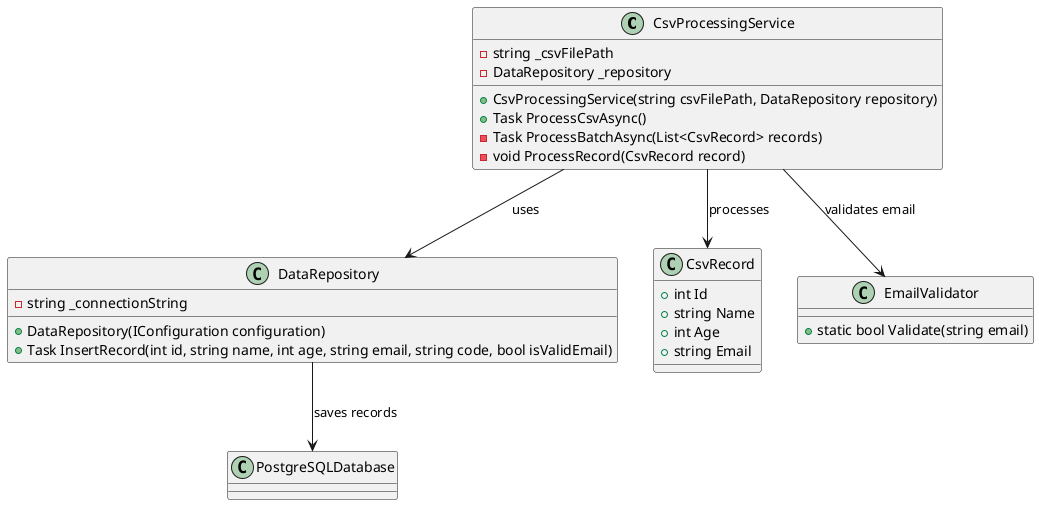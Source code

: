 @startuml
class CsvProcessingService {
    - string _csvFilePath
    - DataRepository _repository
    + CsvProcessingService(string csvFilePath, DataRepository repository)
    + Task ProcessCsvAsync()
    - Task ProcessBatchAsync(List<CsvRecord> records)
    - void ProcessRecord(CsvRecord record)
}

class DataRepository {
    - string _connectionString
    + DataRepository(IConfiguration configuration)
    + Task InsertRecord(int id, string name, int age, string email, string code, bool isValidEmail)
}

class CsvRecord {
    + int Id
    + string Name
    + int Age
    + string Email
}

class EmailValidator {
    + static bool Validate(string email)
}

CsvProcessingService --> DataRepository : uses
CsvProcessingService --> CsvRecord : processes
CsvProcessingService --> EmailValidator : validates email
DataRepository --> PostgreSQLDatabase : saves records
@enduml